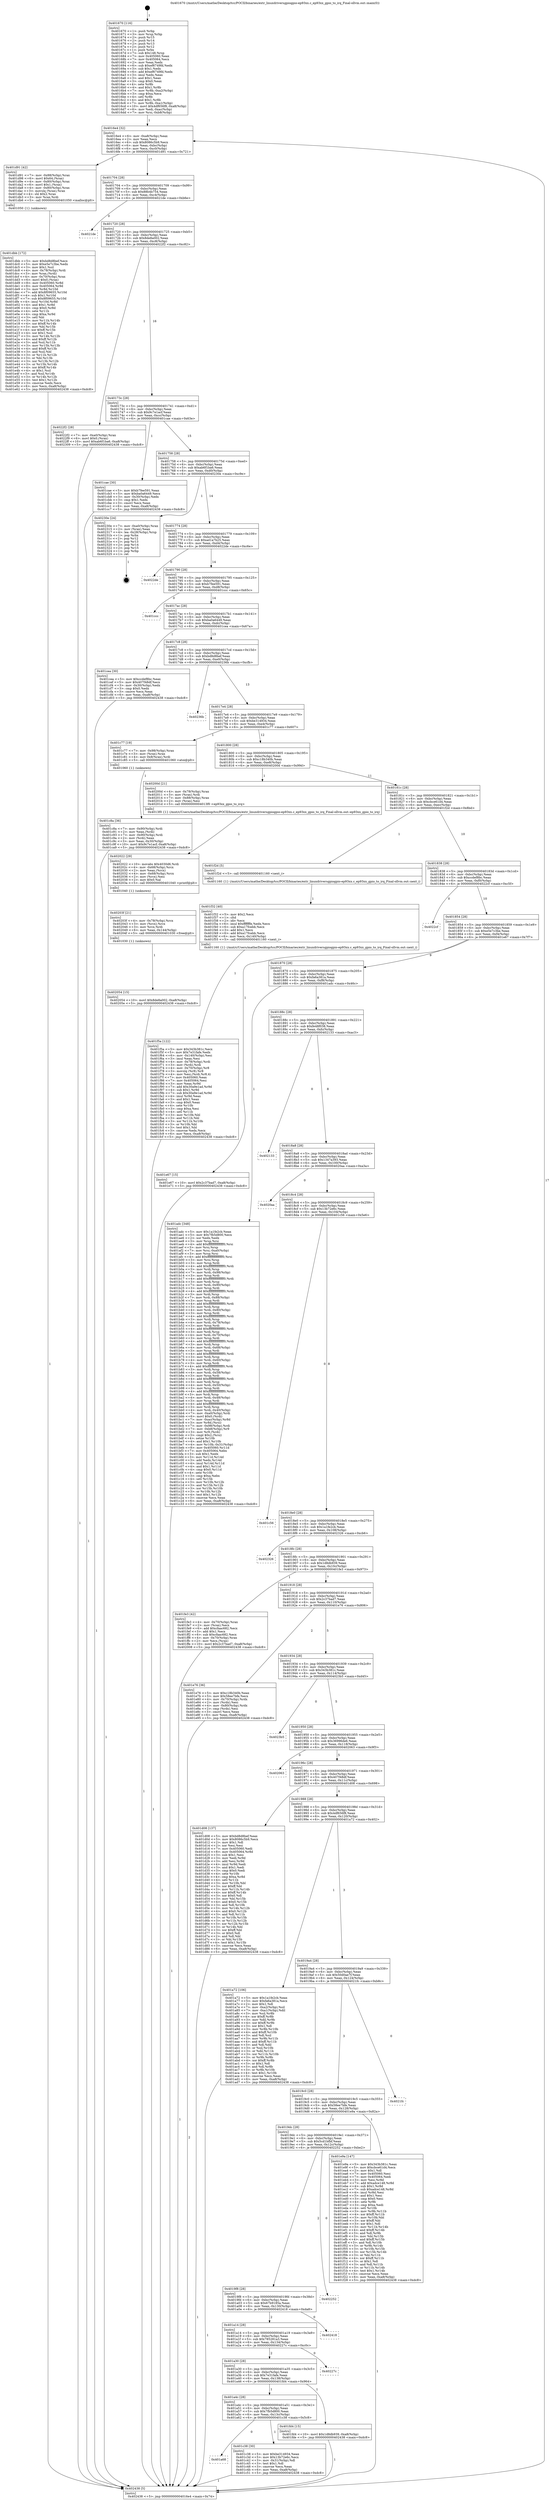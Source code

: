 digraph "0x401670" {
  label = "0x401670 (/mnt/c/Users/mathe/Desktop/tcc/POCII/binaries/extr_linuxdriversgpiogpio-ep93xx.c_ep93xx_gpio_to_irq_Final-ollvm.out::main(0))"
  labelloc = "t"
  node[shape=record]

  Entry [label="",width=0.3,height=0.3,shape=circle,fillcolor=black,style=filled]
  "0x4016e4" [label="{
     0x4016e4 [32]\l
     | [instrs]\l
     &nbsp;&nbsp;0x4016e4 \<+6\>: mov -0xa8(%rbp),%eax\l
     &nbsp;&nbsp;0x4016ea \<+2\>: mov %eax,%ecx\l
     &nbsp;&nbsp;0x4016ec \<+6\>: sub $0x8086c5b9,%ecx\l
     &nbsp;&nbsp;0x4016f2 \<+6\>: mov %eax,-0xbc(%rbp)\l
     &nbsp;&nbsp;0x4016f8 \<+6\>: mov %ecx,-0xc0(%rbp)\l
     &nbsp;&nbsp;0x4016fe \<+6\>: je 0000000000401d91 \<main+0x721\>\l
  }"]
  "0x401d91" [label="{
     0x401d91 [42]\l
     | [instrs]\l
     &nbsp;&nbsp;0x401d91 \<+7\>: mov -0x88(%rbp),%rax\l
     &nbsp;&nbsp;0x401d98 \<+6\>: movl $0x64,(%rax)\l
     &nbsp;&nbsp;0x401d9e \<+4\>: mov -0x80(%rbp),%rax\l
     &nbsp;&nbsp;0x401da2 \<+6\>: movl $0x1,(%rax)\l
     &nbsp;&nbsp;0x401da8 \<+4\>: mov -0x80(%rbp),%rax\l
     &nbsp;&nbsp;0x401dac \<+3\>: movslq (%rax),%rax\l
     &nbsp;&nbsp;0x401daf \<+4\>: shl $0x2,%rax\l
     &nbsp;&nbsp;0x401db3 \<+3\>: mov %rax,%rdi\l
     &nbsp;&nbsp;0x401db6 \<+5\>: call 0000000000401050 \<malloc@plt\>\l
     | [calls]\l
     &nbsp;&nbsp;0x401050 \{1\} (unknown)\l
  }"]
  "0x401704" [label="{
     0x401704 [28]\l
     | [instrs]\l
     &nbsp;&nbsp;0x401704 \<+5\>: jmp 0000000000401709 \<main+0x99\>\l
     &nbsp;&nbsp;0x401709 \<+6\>: mov -0xbc(%rbp),%eax\l
     &nbsp;&nbsp;0x40170f \<+5\>: sub $0x88b4b754,%eax\l
     &nbsp;&nbsp;0x401714 \<+6\>: mov %eax,-0xc4(%rbp)\l
     &nbsp;&nbsp;0x40171a \<+6\>: je 00000000004021de \<main+0xb6e\>\l
  }"]
  Exit [label="",width=0.3,height=0.3,shape=circle,fillcolor=black,style=filled,peripheries=2]
  "0x4021de" [label="{
     0x4021de\l
  }", style=dashed]
  "0x401720" [label="{
     0x401720 [28]\l
     | [instrs]\l
     &nbsp;&nbsp;0x401720 \<+5\>: jmp 0000000000401725 \<main+0xb5\>\l
     &nbsp;&nbsp;0x401725 \<+6\>: mov -0xbc(%rbp),%eax\l
     &nbsp;&nbsp;0x40172b \<+5\>: sub $0x8de8a002,%eax\l
     &nbsp;&nbsp;0x401730 \<+6\>: mov %eax,-0xc8(%rbp)\l
     &nbsp;&nbsp;0x401736 \<+6\>: je 00000000004022f2 \<main+0xc82\>\l
  }"]
  "0x402054" [label="{
     0x402054 [15]\l
     | [instrs]\l
     &nbsp;&nbsp;0x402054 \<+10\>: movl $0x8de8a002,-0xa8(%rbp)\l
     &nbsp;&nbsp;0x40205e \<+5\>: jmp 0000000000402438 \<main+0xdc8\>\l
  }"]
  "0x4022f2" [label="{
     0x4022f2 [28]\l
     | [instrs]\l
     &nbsp;&nbsp;0x4022f2 \<+7\>: mov -0xa0(%rbp),%rax\l
     &nbsp;&nbsp;0x4022f9 \<+6\>: movl $0x0,(%rax)\l
     &nbsp;&nbsp;0x4022ff \<+10\>: movl $0xab6f1ba6,-0xa8(%rbp)\l
     &nbsp;&nbsp;0x402309 \<+5\>: jmp 0000000000402438 \<main+0xdc8\>\l
  }"]
  "0x40173c" [label="{
     0x40173c [28]\l
     | [instrs]\l
     &nbsp;&nbsp;0x40173c \<+5\>: jmp 0000000000401741 \<main+0xd1\>\l
     &nbsp;&nbsp;0x401741 \<+6\>: mov -0xbc(%rbp),%eax\l
     &nbsp;&nbsp;0x401747 \<+5\>: sub $0x9c7e1acf,%eax\l
     &nbsp;&nbsp;0x40174c \<+6\>: mov %eax,-0xcc(%rbp)\l
     &nbsp;&nbsp;0x401752 \<+6\>: je 0000000000401cae \<main+0x63e\>\l
  }"]
  "0x40203f" [label="{
     0x40203f [21]\l
     | [instrs]\l
     &nbsp;&nbsp;0x40203f \<+4\>: mov -0x78(%rbp),%rcx\l
     &nbsp;&nbsp;0x402043 \<+3\>: mov (%rcx),%rcx\l
     &nbsp;&nbsp;0x402046 \<+3\>: mov %rcx,%rdi\l
     &nbsp;&nbsp;0x402049 \<+6\>: mov %eax,-0x144(%rbp)\l
     &nbsp;&nbsp;0x40204f \<+5\>: call 0000000000401030 \<free@plt\>\l
     | [calls]\l
     &nbsp;&nbsp;0x401030 \{1\} (unknown)\l
  }"]
  "0x401cae" [label="{
     0x401cae [30]\l
     | [instrs]\l
     &nbsp;&nbsp;0x401cae \<+5\>: mov $0xb7fee591,%eax\l
     &nbsp;&nbsp;0x401cb3 \<+5\>: mov $0xba0a6449,%ecx\l
     &nbsp;&nbsp;0x401cb8 \<+3\>: mov -0x30(%rbp),%edx\l
     &nbsp;&nbsp;0x401cbb \<+3\>: cmp $0x1,%edx\l
     &nbsp;&nbsp;0x401cbe \<+3\>: cmovl %ecx,%eax\l
     &nbsp;&nbsp;0x401cc1 \<+6\>: mov %eax,-0xa8(%rbp)\l
     &nbsp;&nbsp;0x401cc7 \<+5\>: jmp 0000000000402438 \<main+0xdc8\>\l
  }"]
  "0x401758" [label="{
     0x401758 [28]\l
     | [instrs]\l
     &nbsp;&nbsp;0x401758 \<+5\>: jmp 000000000040175d \<main+0xed\>\l
     &nbsp;&nbsp;0x40175d \<+6\>: mov -0xbc(%rbp),%eax\l
     &nbsp;&nbsp;0x401763 \<+5\>: sub $0xab6f1ba6,%eax\l
     &nbsp;&nbsp;0x401768 \<+6\>: mov %eax,-0xd0(%rbp)\l
     &nbsp;&nbsp;0x40176e \<+6\>: je 000000000040230e \<main+0xc9e\>\l
  }"]
  "0x402022" [label="{
     0x402022 [29]\l
     | [instrs]\l
     &nbsp;&nbsp;0x402022 \<+10\>: movabs $0x4030d6,%rdi\l
     &nbsp;&nbsp;0x40202c \<+4\>: mov -0x68(%rbp),%rcx\l
     &nbsp;&nbsp;0x402030 \<+2\>: mov %eax,(%rcx)\l
     &nbsp;&nbsp;0x402032 \<+4\>: mov -0x68(%rbp),%rcx\l
     &nbsp;&nbsp;0x402036 \<+2\>: mov (%rcx),%esi\l
     &nbsp;&nbsp;0x402038 \<+2\>: mov $0x0,%al\l
     &nbsp;&nbsp;0x40203a \<+5\>: call 0000000000401040 \<printf@plt\>\l
     | [calls]\l
     &nbsp;&nbsp;0x401040 \{1\} (unknown)\l
  }"]
  "0x40230e" [label="{
     0x40230e [24]\l
     | [instrs]\l
     &nbsp;&nbsp;0x40230e \<+7\>: mov -0xa0(%rbp),%rax\l
     &nbsp;&nbsp;0x402315 \<+2\>: mov (%rax),%eax\l
     &nbsp;&nbsp;0x402317 \<+4\>: lea -0x28(%rbp),%rsp\l
     &nbsp;&nbsp;0x40231b \<+1\>: pop %rbx\l
     &nbsp;&nbsp;0x40231c \<+2\>: pop %r12\l
     &nbsp;&nbsp;0x40231e \<+2\>: pop %r13\l
     &nbsp;&nbsp;0x402320 \<+2\>: pop %r14\l
     &nbsp;&nbsp;0x402322 \<+2\>: pop %r15\l
     &nbsp;&nbsp;0x402324 \<+1\>: pop %rbp\l
     &nbsp;&nbsp;0x402325 \<+1\>: ret\l
  }"]
  "0x401774" [label="{
     0x401774 [28]\l
     | [instrs]\l
     &nbsp;&nbsp;0x401774 \<+5\>: jmp 0000000000401779 \<main+0x109\>\l
     &nbsp;&nbsp;0x401779 \<+6\>: mov -0xbc(%rbp),%eax\l
     &nbsp;&nbsp;0x40177f \<+5\>: sub $0xad1a7b25,%eax\l
     &nbsp;&nbsp;0x401784 \<+6\>: mov %eax,-0xd4(%rbp)\l
     &nbsp;&nbsp;0x40178a \<+6\>: je 00000000004022de \<main+0xc6e\>\l
  }"]
  "0x401f5a" [label="{
     0x401f5a [122]\l
     | [instrs]\l
     &nbsp;&nbsp;0x401f5a \<+5\>: mov $0x343b381c,%ecx\l
     &nbsp;&nbsp;0x401f5f \<+5\>: mov $0x7e31fafe,%edx\l
     &nbsp;&nbsp;0x401f64 \<+6\>: mov -0x140(%rbp),%esi\l
     &nbsp;&nbsp;0x401f6a \<+3\>: imul %eax,%esi\l
     &nbsp;&nbsp;0x401f6d \<+4\>: mov -0x78(%rbp),%rdi\l
     &nbsp;&nbsp;0x401f71 \<+3\>: mov (%rdi),%rdi\l
     &nbsp;&nbsp;0x401f74 \<+4\>: mov -0x70(%rbp),%r8\l
     &nbsp;&nbsp;0x401f78 \<+3\>: movslq (%r8),%r8\l
     &nbsp;&nbsp;0x401f7b \<+4\>: mov %esi,(%rdi,%r8,4)\l
     &nbsp;&nbsp;0x401f7f \<+7\>: mov 0x405060,%eax\l
     &nbsp;&nbsp;0x401f86 \<+7\>: mov 0x405064,%esi\l
     &nbsp;&nbsp;0x401f8d \<+3\>: mov %eax,%r9d\l
     &nbsp;&nbsp;0x401f90 \<+7\>: add $0x30a9e1ad,%r9d\l
     &nbsp;&nbsp;0x401f97 \<+4\>: sub $0x1,%r9d\l
     &nbsp;&nbsp;0x401f9b \<+7\>: sub $0x30a9e1ad,%r9d\l
     &nbsp;&nbsp;0x401fa2 \<+4\>: imul %r9d,%eax\l
     &nbsp;&nbsp;0x401fa6 \<+3\>: and $0x1,%eax\l
     &nbsp;&nbsp;0x401fa9 \<+3\>: cmp $0x0,%eax\l
     &nbsp;&nbsp;0x401fac \<+4\>: sete %r10b\l
     &nbsp;&nbsp;0x401fb0 \<+3\>: cmp $0xa,%esi\l
     &nbsp;&nbsp;0x401fb3 \<+4\>: setl %r11b\l
     &nbsp;&nbsp;0x401fb7 \<+3\>: mov %r10b,%bl\l
     &nbsp;&nbsp;0x401fba \<+3\>: and %r11b,%bl\l
     &nbsp;&nbsp;0x401fbd \<+3\>: xor %r11b,%r10b\l
     &nbsp;&nbsp;0x401fc0 \<+3\>: or %r10b,%bl\l
     &nbsp;&nbsp;0x401fc3 \<+3\>: test $0x1,%bl\l
     &nbsp;&nbsp;0x401fc6 \<+3\>: cmovne %edx,%ecx\l
     &nbsp;&nbsp;0x401fc9 \<+6\>: mov %ecx,-0xa8(%rbp)\l
     &nbsp;&nbsp;0x401fcf \<+5\>: jmp 0000000000402438 \<main+0xdc8\>\l
  }"]
  "0x4022de" [label="{
     0x4022de\l
  }", style=dashed]
  "0x401790" [label="{
     0x401790 [28]\l
     | [instrs]\l
     &nbsp;&nbsp;0x401790 \<+5\>: jmp 0000000000401795 \<main+0x125\>\l
     &nbsp;&nbsp;0x401795 \<+6\>: mov -0xbc(%rbp),%eax\l
     &nbsp;&nbsp;0x40179b \<+5\>: sub $0xb7fee591,%eax\l
     &nbsp;&nbsp;0x4017a0 \<+6\>: mov %eax,-0xd8(%rbp)\l
     &nbsp;&nbsp;0x4017a6 \<+6\>: je 0000000000401ccc \<main+0x65c\>\l
  }"]
  "0x401f32" [label="{
     0x401f32 [40]\l
     | [instrs]\l
     &nbsp;&nbsp;0x401f32 \<+5\>: mov $0x2,%ecx\l
     &nbsp;&nbsp;0x401f37 \<+1\>: cltd\l
     &nbsp;&nbsp;0x401f38 \<+2\>: idiv %ecx\l
     &nbsp;&nbsp;0x401f3a \<+6\>: imul $0xfffffffe,%edx,%ecx\l
     &nbsp;&nbsp;0x401f40 \<+6\>: sub $0xa17fcebb,%ecx\l
     &nbsp;&nbsp;0x401f46 \<+3\>: add $0x1,%ecx\l
     &nbsp;&nbsp;0x401f49 \<+6\>: add $0xa17fcebb,%ecx\l
     &nbsp;&nbsp;0x401f4f \<+6\>: mov %ecx,-0x140(%rbp)\l
     &nbsp;&nbsp;0x401f55 \<+5\>: call 0000000000401160 \<next_i\>\l
     | [calls]\l
     &nbsp;&nbsp;0x401160 \{1\} (/mnt/c/Users/mathe/Desktop/tcc/POCII/binaries/extr_linuxdriversgpiogpio-ep93xx.c_ep93xx_gpio_to_irq_Final-ollvm.out::next_i)\l
  }"]
  "0x401ccc" [label="{
     0x401ccc\l
  }", style=dashed]
  "0x4017ac" [label="{
     0x4017ac [28]\l
     | [instrs]\l
     &nbsp;&nbsp;0x4017ac \<+5\>: jmp 00000000004017b1 \<main+0x141\>\l
     &nbsp;&nbsp;0x4017b1 \<+6\>: mov -0xbc(%rbp),%eax\l
     &nbsp;&nbsp;0x4017b7 \<+5\>: sub $0xba0a6449,%eax\l
     &nbsp;&nbsp;0x4017bc \<+6\>: mov %eax,-0xdc(%rbp)\l
     &nbsp;&nbsp;0x4017c2 \<+6\>: je 0000000000401cea \<main+0x67a\>\l
  }"]
  "0x401dbb" [label="{
     0x401dbb [172]\l
     | [instrs]\l
     &nbsp;&nbsp;0x401dbb \<+5\>: mov $0xbd8d8bef,%ecx\l
     &nbsp;&nbsp;0x401dc0 \<+5\>: mov $0xe5e7c3be,%edx\l
     &nbsp;&nbsp;0x401dc5 \<+3\>: mov $0x1,%sil\l
     &nbsp;&nbsp;0x401dc8 \<+4\>: mov -0x78(%rbp),%rdi\l
     &nbsp;&nbsp;0x401dcc \<+3\>: mov %rax,(%rdi)\l
     &nbsp;&nbsp;0x401dcf \<+4\>: mov -0x70(%rbp),%rax\l
     &nbsp;&nbsp;0x401dd3 \<+6\>: movl $0x0,(%rax)\l
     &nbsp;&nbsp;0x401dd9 \<+8\>: mov 0x405060,%r8d\l
     &nbsp;&nbsp;0x401de1 \<+8\>: mov 0x405064,%r9d\l
     &nbsp;&nbsp;0x401de9 \<+3\>: mov %r8d,%r10d\l
     &nbsp;&nbsp;0x401dec \<+7\>: add $0x8f09655,%r10d\l
     &nbsp;&nbsp;0x401df3 \<+4\>: sub $0x1,%r10d\l
     &nbsp;&nbsp;0x401df7 \<+7\>: sub $0x8f09655,%r10d\l
     &nbsp;&nbsp;0x401dfe \<+4\>: imul %r10d,%r8d\l
     &nbsp;&nbsp;0x401e02 \<+4\>: and $0x1,%r8d\l
     &nbsp;&nbsp;0x401e06 \<+4\>: cmp $0x0,%r8d\l
     &nbsp;&nbsp;0x401e0a \<+4\>: sete %r11b\l
     &nbsp;&nbsp;0x401e0e \<+4\>: cmp $0xa,%r9d\l
     &nbsp;&nbsp;0x401e12 \<+3\>: setl %bl\l
     &nbsp;&nbsp;0x401e15 \<+3\>: mov %r11b,%r14b\l
     &nbsp;&nbsp;0x401e18 \<+4\>: xor $0xff,%r14b\l
     &nbsp;&nbsp;0x401e1c \<+3\>: mov %bl,%r15b\l
     &nbsp;&nbsp;0x401e1f \<+4\>: xor $0xff,%r15b\l
     &nbsp;&nbsp;0x401e23 \<+4\>: xor $0x1,%sil\l
     &nbsp;&nbsp;0x401e27 \<+3\>: mov %r14b,%r12b\l
     &nbsp;&nbsp;0x401e2a \<+4\>: and $0xff,%r12b\l
     &nbsp;&nbsp;0x401e2e \<+3\>: and %sil,%r11b\l
     &nbsp;&nbsp;0x401e31 \<+3\>: mov %r15b,%r13b\l
     &nbsp;&nbsp;0x401e34 \<+4\>: and $0xff,%r13b\l
     &nbsp;&nbsp;0x401e38 \<+3\>: and %sil,%bl\l
     &nbsp;&nbsp;0x401e3b \<+3\>: or %r11b,%r12b\l
     &nbsp;&nbsp;0x401e3e \<+3\>: or %bl,%r13b\l
     &nbsp;&nbsp;0x401e41 \<+3\>: xor %r13b,%r12b\l
     &nbsp;&nbsp;0x401e44 \<+3\>: or %r15b,%r14b\l
     &nbsp;&nbsp;0x401e47 \<+4\>: xor $0xff,%r14b\l
     &nbsp;&nbsp;0x401e4b \<+4\>: or $0x1,%sil\l
     &nbsp;&nbsp;0x401e4f \<+3\>: and %sil,%r14b\l
     &nbsp;&nbsp;0x401e52 \<+3\>: or %r14b,%r12b\l
     &nbsp;&nbsp;0x401e55 \<+4\>: test $0x1,%r12b\l
     &nbsp;&nbsp;0x401e59 \<+3\>: cmovne %edx,%ecx\l
     &nbsp;&nbsp;0x401e5c \<+6\>: mov %ecx,-0xa8(%rbp)\l
     &nbsp;&nbsp;0x401e62 \<+5\>: jmp 0000000000402438 \<main+0xdc8\>\l
  }"]
  "0x401cea" [label="{
     0x401cea [30]\l
     | [instrs]\l
     &nbsp;&nbsp;0x401cea \<+5\>: mov $0xccdef8bc,%eax\l
     &nbsp;&nbsp;0x401cef \<+5\>: mov $0x407f48df,%ecx\l
     &nbsp;&nbsp;0x401cf4 \<+3\>: mov -0x30(%rbp),%edx\l
     &nbsp;&nbsp;0x401cf7 \<+3\>: cmp $0x0,%edx\l
     &nbsp;&nbsp;0x401cfa \<+3\>: cmove %ecx,%eax\l
     &nbsp;&nbsp;0x401cfd \<+6\>: mov %eax,-0xa8(%rbp)\l
     &nbsp;&nbsp;0x401d03 \<+5\>: jmp 0000000000402438 \<main+0xdc8\>\l
  }"]
  "0x4017c8" [label="{
     0x4017c8 [28]\l
     | [instrs]\l
     &nbsp;&nbsp;0x4017c8 \<+5\>: jmp 00000000004017cd \<main+0x15d\>\l
     &nbsp;&nbsp;0x4017cd \<+6\>: mov -0xbc(%rbp),%eax\l
     &nbsp;&nbsp;0x4017d3 \<+5\>: sub $0xbd8d8bef,%eax\l
     &nbsp;&nbsp;0x4017d8 \<+6\>: mov %eax,-0xe0(%rbp)\l
     &nbsp;&nbsp;0x4017de \<+6\>: je 000000000040236b \<main+0xcfb\>\l
  }"]
  "0x401c8a" [label="{
     0x401c8a [36]\l
     | [instrs]\l
     &nbsp;&nbsp;0x401c8a \<+7\>: mov -0x90(%rbp),%rdi\l
     &nbsp;&nbsp;0x401c91 \<+2\>: mov %eax,(%rdi)\l
     &nbsp;&nbsp;0x401c93 \<+7\>: mov -0x90(%rbp),%rdi\l
     &nbsp;&nbsp;0x401c9a \<+2\>: mov (%rdi),%eax\l
     &nbsp;&nbsp;0x401c9c \<+3\>: mov %eax,-0x30(%rbp)\l
     &nbsp;&nbsp;0x401c9f \<+10\>: movl $0x9c7e1acf,-0xa8(%rbp)\l
     &nbsp;&nbsp;0x401ca9 \<+5\>: jmp 0000000000402438 \<main+0xdc8\>\l
  }"]
  "0x40236b" [label="{
     0x40236b\l
  }", style=dashed]
  "0x4017e4" [label="{
     0x4017e4 [28]\l
     | [instrs]\l
     &nbsp;&nbsp;0x4017e4 \<+5\>: jmp 00000000004017e9 \<main+0x179\>\l
     &nbsp;&nbsp;0x4017e9 \<+6\>: mov -0xbc(%rbp),%eax\l
     &nbsp;&nbsp;0x4017ef \<+5\>: sub $0xbe314934,%eax\l
     &nbsp;&nbsp;0x4017f4 \<+6\>: mov %eax,-0xe4(%rbp)\l
     &nbsp;&nbsp;0x4017fa \<+6\>: je 0000000000401c77 \<main+0x607\>\l
  }"]
  "0x401a68" [label="{
     0x401a68\l
  }", style=dashed]
  "0x401c77" [label="{
     0x401c77 [19]\l
     | [instrs]\l
     &nbsp;&nbsp;0x401c77 \<+7\>: mov -0x98(%rbp),%rax\l
     &nbsp;&nbsp;0x401c7e \<+3\>: mov (%rax),%rax\l
     &nbsp;&nbsp;0x401c81 \<+4\>: mov 0x8(%rax),%rdi\l
     &nbsp;&nbsp;0x401c85 \<+5\>: call 0000000000401060 \<atoi@plt\>\l
     | [calls]\l
     &nbsp;&nbsp;0x401060 \{1\} (unknown)\l
  }"]
  "0x401800" [label="{
     0x401800 [28]\l
     | [instrs]\l
     &nbsp;&nbsp;0x401800 \<+5\>: jmp 0000000000401805 \<main+0x195\>\l
     &nbsp;&nbsp;0x401805 \<+6\>: mov -0xbc(%rbp),%eax\l
     &nbsp;&nbsp;0x40180b \<+5\>: sub $0xc18b340b,%eax\l
     &nbsp;&nbsp;0x401810 \<+6\>: mov %eax,-0xe8(%rbp)\l
     &nbsp;&nbsp;0x401816 \<+6\>: je 000000000040200d \<main+0x99d\>\l
  }"]
  "0x401c38" [label="{
     0x401c38 [30]\l
     | [instrs]\l
     &nbsp;&nbsp;0x401c38 \<+5\>: mov $0xbe314934,%eax\l
     &nbsp;&nbsp;0x401c3d \<+5\>: mov $0x13b72e6c,%ecx\l
     &nbsp;&nbsp;0x401c42 \<+3\>: mov -0x31(%rbp),%dl\l
     &nbsp;&nbsp;0x401c45 \<+3\>: test $0x1,%dl\l
     &nbsp;&nbsp;0x401c48 \<+3\>: cmovne %ecx,%eax\l
     &nbsp;&nbsp;0x401c4b \<+6\>: mov %eax,-0xa8(%rbp)\l
     &nbsp;&nbsp;0x401c51 \<+5\>: jmp 0000000000402438 \<main+0xdc8\>\l
  }"]
  "0x40200d" [label="{
     0x40200d [21]\l
     | [instrs]\l
     &nbsp;&nbsp;0x40200d \<+4\>: mov -0x78(%rbp),%rax\l
     &nbsp;&nbsp;0x402011 \<+3\>: mov (%rax),%rdi\l
     &nbsp;&nbsp;0x402014 \<+7\>: mov -0x88(%rbp),%rax\l
     &nbsp;&nbsp;0x40201b \<+2\>: mov (%rax),%esi\l
     &nbsp;&nbsp;0x40201d \<+5\>: call 00000000004013f0 \<ep93xx_gpio_to_irq\>\l
     | [calls]\l
     &nbsp;&nbsp;0x4013f0 \{1\} (/mnt/c/Users/mathe/Desktop/tcc/POCII/binaries/extr_linuxdriversgpiogpio-ep93xx.c_ep93xx_gpio_to_irq_Final-ollvm.out::ep93xx_gpio_to_irq)\l
  }"]
  "0x40181c" [label="{
     0x40181c [28]\l
     | [instrs]\l
     &nbsp;&nbsp;0x40181c \<+5\>: jmp 0000000000401821 \<main+0x1b1\>\l
     &nbsp;&nbsp;0x401821 \<+6\>: mov -0xbc(%rbp),%eax\l
     &nbsp;&nbsp;0x401827 \<+5\>: sub $0xcbce61d4,%eax\l
     &nbsp;&nbsp;0x40182c \<+6\>: mov %eax,-0xec(%rbp)\l
     &nbsp;&nbsp;0x401832 \<+6\>: je 0000000000401f2d \<main+0x8bd\>\l
  }"]
  "0x401a4c" [label="{
     0x401a4c [28]\l
     | [instrs]\l
     &nbsp;&nbsp;0x401a4c \<+5\>: jmp 0000000000401a51 \<main+0x3e1\>\l
     &nbsp;&nbsp;0x401a51 \<+6\>: mov -0xbc(%rbp),%eax\l
     &nbsp;&nbsp;0x401a57 \<+5\>: sub $0x7fb5d800,%eax\l
     &nbsp;&nbsp;0x401a5c \<+6\>: mov %eax,-0x13c(%rbp)\l
     &nbsp;&nbsp;0x401a62 \<+6\>: je 0000000000401c38 \<main+0x5c8\>\l
  }"]
  "0x401f2d" [label="{
     0x401f2d [5]\l
     | [instrs]\l
     &nbsp;&nbsp;0x401f2d \<+5\>: call 0000000000401160 \<next_i\>\l
     | [calls]\l
     &nbsp;&nbsp;0x401160 \{1\} (/mnt/c/Users/mathe/Desktop/tcc/POCII/binaries/extr_linuxdriversgpiogpio-ep93xx.c_ep93xx_gpio_to_irq_Final-ollvm.out::next_i)\l
  }"]
  "0x401838" [label="{
     0x401838 [28]\l
     | [instrs]\l
     &nbsp;&nbsp;0x401838 \<+5\>: jmp 000000000040183d \<main+0x1cd\>\l
     &nbsp;&nbsp;0x40183d \<+6\>: mov -0xbc(%rbp),%eax\l
     &nbsp;&nbsp;0x401843 \<+5\>: sub $0xccdef8bc,%eax\l
     &nbsp;&nbsp;0x401848 \<+6\>: mov %eax,-0xf0(%rbp)\l
     &nbsp;&nbsp;0x40184e \<+6\>: je 00000000004022cf \<main+0xc5f\>\l
  }"]
  "0x401fd4" [label="{
     0x401fd4 [15]\l
     | [instrs]\l
     &nbsp;&nbsp;0x401fd4 \<+10\>: movl $0x1d8db939,-0xa8(%rbp)\l
     &nbsp;&nbsp;0x401fde \<+5\>: jmp 0000000000402438 \<main+0xdc8\>\l
  }"]
  "0x4022cf" [label="{
     0x4022cf\l
  }", style=dashed]
  "0x401854" [label="{
     0x401854 [28]\l
     | [instrs]\l
     &nbsp;&nbsp;0x401854 \<+5\>: jmp 0000000000401859 \<main+0x1e9\>\l
     &nbsp;&nbsp;0x401859 \<+6\>: mov -0xbc(%rbp),%eax\l
     &nbsp;&nbsp;0x40185f \<+5\>: sub $0xe5e7c3be,%eax\l
     &nbsp;&nbsp;0x401864 \<+6\>: mov %eax,-0xf4(%rbp)\l
     &nbsp;&nbsp;0x40186a \<+6\>: je 0000000000401e67 \<main+0x7f7\>\l
  }"]
  "0x401a30" [label="{
     0x401a30 [28]\l
     | [instrs]\l
     &nbsp;&nbsp;0x401a30 \<+5\>: jmp 0000000000401a35 \<main+0x3c5\>\l
     &nbsp;&nbsp;0x401a35 \<+6\>: mov -0xbc(%rbp),%eax\l
     &nbsp;&nbsp;0x401a3b \<+5\>: sub $0x7e31fafe,%eax\l
     &nbsp;&nbsp;0x401a40 \<+6\>: mov %eax,-0x138(%rbp)\l
     &nbsp;&nbsp;0x401a46 \<+6\>: je 0000000000401fd4 \<main+0x964\>\l
  }"]
  "0x401e67" [label="{
     0x401e67 [15]\l
     | [instrs]\l
     &nbsp;&nbsp;0x401e67 \<+10\>: movl $0x2c37bad7,-0xa8(%rbp)\l
     &nbsp;&nbsp;0x401e71 \<+5\>: jmp 0000000000402438 \<main+0xdc8\>\l
  }"]
  "0x401870" [label="{
     0x401870 [28]\l
     | [instrs]\l
     &nbsp;&nbsp;0x401870 \<+5\>: jmp 0000000000401875 \<main+0x205\>\l
     &nbsp;&nbsp;0x401875 \<+6\>: mov -0xbc(%rbp),%eax\l
     &nbsp;&nbsp;0x40187b \<+5\>: sub $0xfa6a381a,%eax\l
     &nbsp;&nbsp;0x401880 \<+6\>: mov %eax,-0xf8(%rbp)\l
     &nbsp;&nbsp;0x401886 \<+6\>: je 0000000000401adc \<main+0x46c\>\l
  }"]
  "0x40227c" [label="{
     0x40227c\l
  }", style=dashed]
  "0x401adc" [label="{
     0x401adc [348]\l
     | [instrs]\l
     &nbsp;&nbsp;0x401adc \<+5\>: mov $0x1a1fe2cb,%eax\l
     &nbsp;&nbsp;0x401ae1 \<+5\>: mov $0x7fb5d800,%ecx\l
     &nbsp;&nbsp;0x401ae6 \<+2\>: xor %edx,%edx\l
     &nbsp;&nbsp;0x401ae8 \<+3\>: mov %rsp,%rsi\l
     &nbsp;&nbsp;0x401aeb \<+4\>: add $0xfffffffffffffff0,%rsi\l
     &nbsp;&nbsp;0x401aef \<+3\>: mov %rsi,%rsp\l
     &nbsp;&nbsp;0x401af2 \<+7\>: mov %rsi,-0xa0(%rbp)\l
     &nbsp;&nbsp;0x401af9 \<+3\>: mov %rsp,%rsi\l
     &nbsp;&nbsp;0x401afc \<+4\>: add $0xfffffffffffffff0,%rsi\l
     &nbsp;&nbsp;0x401b00 \<+3\>: mov %rsi,%rsp\l
     &nbsp;&nbsp;0x401b03 \<+3\>: mov %rsp,%rdi\l
     &nbsp;&nbsp;0x401b06 \<+4\>: add $0xfffffffffffffff0,%rdi\l
     &nbsp;&nbsp;0x401b0a \<+3\>: mov %rdi,%rsp\l
     &nbsp;&nbsp;0x401b0d \<+7\>: mov %rdi,-0x98(%rbp)\l
     &nbsp;&nbsp;0x401b14 \<+3\>: mov %rsp,%rdi\l
     &nbsp;&nbsp;0x401b17 \<+4\>: add $0xfffffffffffffff0,%rdi\l
     &nbsp;&nbsp;0x401b1b \<+3\>: mov %rdi,%rsp\l
     &nbsp;&nbsp;0x401b1e \<+7\>: mov %rdi,-0x90(%rbp)\l
     &nbsp;&nbsp;0x401b25 \<+3\>: mov %rsp,%rdi\l
     &nbsp;&nbsp;0x401b28 \<+4\>: add $0xfffffffffffffff0,%rdi\l
     &nbsp;&nbsp;0x401b2c \<+3\>: mov %rdi,%rsp\l
     &nbsp;&nbsp;0x401b2f \<+7\>: mov %rdi,-0x88(%rbp)\l
     &nbsp;&nbsp;0x401b36 \<+3\>: mov %rsp,%rdi\l
     &nbsp;&nbsp;0x401b39 \<+4\>: add $0xfffffffffffffff0,%rdi\l
     &nbsp;&nbsp;0x401b3d \<+3\>: mov %rdi,%rsp\l
     &nbsp;&nbsp;0x401b40 \<+4\>: mov %rdi,-0x80(%rbp)\l
     &nbsp;&nbsp;0x401b44 \<+3\>: mov %rsp,%rdi\l
     &nbsp;&nbsp;0x401b47 \<+4\>: add $0xfffffffffffffff0,%rdi\l
     &nbsp;&nbsp;0x401b4b \<+3\>: mov %rdi,%rsp\l
     &nbsp;&nbsp;0x401b4e \<+4\>: mov %rdi,-0x78(%rbp)\l
     &nbsp;&nbsp;0x401b52 \<+3\>: mov %rsp,%rdi\l
     &nbsp;&nbsp;0x401b55 \<+4\>: add $0xfffffffffffffff0,%rdi\l
     &nbsp;&nbsp;0x401b59 \<+3\>: mov %rdi,%rsp\l
     &nbsp;&nbsp;0x401b5c \<+4\>: mov %rdi,-0x70(%rbp)\l
     &nbsp;&nbsp;0x401b60 \<+3\>: mov %rsp,%rdi\l
     &nbsp;&nbsp;0x401b63 \<+4\>: add $0xfffffffffffffff0,%rdi\l
     &nbsp;&nbsp;0x401b67 \<+3\>: mov %rdi,%rsp\l
     &nbsp;&nbsp;0x401b6a \<+4\>: mov %rdi,-0x68(%rbp)\l
     &nbsp;&nbsp;0x401b6e \<+3\>: mov %rsp,%rdi\l
     &nbsp;&nbsp;0x401b71 \<+4\>: add $0xfffffffffffffff0,%rdi\l
     &nbsp;&nbsp;0x401b75 \<+3\>: mov %rdi,%rsp\l
     &nbsp;&nbsp;0x401b78 \<+4\>: mov %rdi,-0x60(%rbp)\l
     &nbsp;&nbsp;0x401b7c \<+3\>: mov %rsp,%rdi\l
     &nbsp;&nbsp;0x401b7f \<+4\>: add $0xfffffffffffffff0,%rdi\l
     &nbsp;&nbsp;0x401b83 \<+3\>: mov %rdi,%rsp\l
     &nbsp;&nbsp;0x401b86 \<+4\>: mov %rdi,-0x58(%rbp)\l
     &nbsp;&nbsp;0x401b8a \<+3\>: mov %rsp,%rdi\l
     &nbsp;&nbsp;0x401b8d \<+4\>: add $0xfffffffffffffff0,%rdi\l
     &nbsp;&nbsp;0x401b91 \<+3\>: mov %rdi,%rsp\l
     &nbsp;&nbsp;0x401b94 \<+4\>: mov %rdi,-0x50(%rbp)\l
     &nbsp;&nbsp;0x401b98 \<+3\>: mov %rsp,%rdi\l
     &nbsp;&nbsp;0x401b9b \<+4\>: add $0xfffffffffffffff0,%rdi\l
     &nbsp;&nbsp;0x401b9f \<+3\>: mov %rdi,%rsp\l
     &nbsp;&nbsp;0x401ba2 \<+4\>: mov %rdi,-0x48(%rbp)\l
     &nbsp;&nbsp;0x401ba6 \<+3\>: mov %rsp,%rdi\l
     &nbsp;&nbsp;0x401ba9 \<+4\>: add $0xfffffffffffffff0,%rdi\l
     &nbsp;&nbsp;0x401bad \<+3\>: mov %rdi,%rsp\l
     &nbsp;&nbsp;0x401bb0 \<+4\>: mov %rdi,-0x40(%rbp)\l
     &nbsp;&nbsp;0x401bb4 \<+7\>: mov -0xa0(%rbp),%rdi\l
     &nbsp;&nbsp;0x401bbb \<+6\>: movl $0x0,(%rdi)\l
     &nbsp;&nbsp;0x401bc1 \<+7\>: mov -0xac(%rbp),%r8d\l
     &nbsp;&nbsp;0x401bc8 \<+3\>: mov %r8d,(%rsi)\l
     &nbsp;&nbsp;0x401bcb \<+7\>: mov -0x98(%rbp),%rdi\l
     &nbsp;&nbsp;0x401bd2 \<+7\>: mov -0xb8(%rbp),%r9\l
     &nbsp;&nbsp;0x401bd9 \<+3\>: mov %r9,(%rdi)\l
     &nbsp;&nbsp;0x401bdc \<+3\>: cmpl $0x2,(%rsi)\l
     &nbsp;&nbsp;0x401bdf \<+4\>: setne %r10b\l
     &nbsp;&nbsp;0x401be3 \<+4\>: and $0x1,%r10b\l
     &nbsp;&nbsp;0x401be7 \<+4\>: mov %r10b,-0x31(%rbp)\l
     &nbsp;&nbsp;0x401beb \<+8\>: mov 0x405060,%r11d\l
     &nbsp;&nbsp;0x401bf3 \<+7\>: mov 0x405064,%ebx\l
     &nbsp;&nbsp;0x401bfa \<+3\>: sub $0x1,%edx\l
     &nbsp;&nbsp;0x401bfd \<+3\>: mov %r11d,%r14d\l
     &nbsp;&nbsp;0x401c00 \<+3\>: add %edx,%r14d\l
     &nbsp;&nbsp;0x401c03 \<+4\>: imul %r14d,%r11d\l
     &nbsp;&nbsp;0x401c07 \<+4\>: and $0x1,%r11d\l
     &nbsp;&nbsp;0x401c0b \<+4\>: cmp $0x0,%r11d\l
     &nbsp;&nbsp;0x401c0f \<+4\>: sete %r10b\l
     &nbsp;&nbsp;0x401c13 \<+3\>: cmp $0xa,%ebx\l
     &nbsp;&nbsp;0x401c16 \<+4\>: setl %r15b\l
     &nbsp;&nbsp;0x401c1a \<+3\>: mov %r10b,%r12b\l
     &nbsp;&nbsp;0x401c1d \<+3\>: and %r15b,%r12b\l
     &nbsp;&nbsp;0x401c20 \<+3\>: xor %r15b,%r10b\l
     &nbsp;&nbsp;0x401c23 \<+3\>: or %r10b,%r12b\l
     &nbsp;&nbsp;0x401c26 \<+4\>: test $0x1,%r12b\l
     &nbsp;&nbsp;0x401c2a \<+3\>: cmovne %ecx,%eax\l
     &nbsp;&nbsp;0x401c2d \<+6\>: mov %eax,-0xa8(%rbp)\l
     &nbsp;&nbsp;0x401c33 \<+5\>: jmp 0000000000402438 \<main+0xdc8\>\l
  }"]
  "0x40188c" [label="{
     0x40188c [28]\l
     | [instrs]\l
     &nbsp;&nbsp;0x40188c \<+5\>: jmp 0000000000401891 \<main+0x221\>\l
     &nbsp;&nbsp;0x401891 \<+6\>: mov -0xbc(%rbp),%eax\l
     &nbsp;&nbsp;0x401897 \<+5\>: sub $0xfe48f038,%eax\l
     &nbsp;&nbsp;0x40189c \<+6\>: mov %eax,-0xfc(%rbp)\l
     &nbsp;&nbsp;0x4018a2 \<+6\>: je 0000000000402133 \<main+0xac3\>\l
  }"]
  "0x401a14" [label="{
     0x401a14 [28]\l
     | [instrs]\l
     &nbsp;&nbsp;0x401a14 \<+5\>: jmp 0000000000401a19 \<main+0x3a9\>\l
     &nbsp;&nbsp;0x401a19 \<+6\>: mov -0xbc(%rbp),%eax\l
     &nbsp;&nbsp;0x401a1f \<+5\>: sub $0x785281a3,%eax\l
     &nbsp;&nbsp;0x401a24 \<+6\>: mov %eax,-0x134(%rbp)\l
     &nbsp;&nbsp;0x401a2a \<+6\>: je 000000000040227c \<main+0xc0c\>\l
  }"]
  "0x402133" [label="{
     0x402133\l
  }", style=dashed]
  "0x4018a8" [label="{
     0x4018a8 [28]\l
     | [instrs]\l
     &nbsp;&nbsp;0x4018a8 \<+5\>: jmp 00000000004018ad \<main+0x23d\>\l
     &nbsp;&nbsp;0x4018ad \<+6\>: mov -0xbc(%rbp),%eax\l
     &nbsp;&nbsp;0x4018b3 \<+5\>: sub $0x1347a393,%eax\l
     &nbsp;&nbsp;0x4018b8 \<+6\>: mov %eax,-0x100(%rbp)\l
     &nbsp;&nbsp;0x4018be \<+6\>: je 00000000004020aa \<main+0xa3a\>\l
  }"]
  "0x402418" [label="{
     0x402418\l
  }", style=dashed]
  "0x4020aa" [label="{
     0x4020aa\l
  }", style=dashed]
  "0x4018c4" [label="{
     0x4018c4 [28]\l
     | [instrs]\l
     &nbsp;&nbsp;0x4018c4 \<+5\>: jmp 00000000004018c9 \<main+0x259\>\l
     &nbsp;&nbsp;0x4018c9 \<+6\>: mov -0xbc(%rbp),%eax\l
     &nbsp;&nbsp;0x4018cf \<+5\>: sub $0x13b72e6c,%eax\l
     &nbsp;&nbsp;0x4018d4 \<+6\>: mov %eax,-0x104(%rbp)\l
     &nbsp;&nbsp;0x4018da \<+6\>: je 0000000000401c56 \<main+0x5e6\>\l
  }"]
  "0x4019f8" [label="{
     0x4019f8 [28]\l
     | [instrs]\l
     &nbsp;&nbsp;0x4019f8 \<+5\>: jmp 00000000004019fd \<main+0x38d\>\l
     &nbsp;&nbsp;0x4019fd \<+6\>: mov -0xbc(%rbp),%eax\l
     &nbsp;&nbsp;0x401a03 \<+5\>: sub $0x67b9185a,%eax\l
     &nbsp;&nbsp;0x401a08 \<+6\>: mov %eax,-0x130(%rbp)\l
     &nbsp;&nbsp;0x401a0e \<+6\>: je 0000000000402418 \<main+0xda8\>\l
  }"]
  "0x401c56" [label="{
     0x401c56\l
  }", style=dashed]
  "0x4018e0" [label="{
     0x4018e0 [28]\l
     | [instrs]\l
     &nbsp;&nbsp;0x4018e0 \<+5\>: jmp 00000000004018e5 \<main+0x275\>\l
     &nbsp;&nbsp;0x4018e5 \<+6\>: mov -0xbc(%rbp),%eax\l
     &nbsp;&nbsp;0x4018eb \<+5\>: sub $0x1a1fe2cb,%eax\l
     &nbsp;&nbsp;0x4018f0 \<+6\>: mov %eax,-0x108(%rbp)\l
     &nbsp;&nbsp;0x4018f6 \<+6\>: je 0000000000402326 \<main+0xcb6\>\l
  }"]
  "0x402252" [label="{
     0x402252\l
  }", style=dashed]
  "0x402326" [label="{
     0x402326\l
  }", style=dashed]
  "0x4018fc" [label="{
     0x4018fc [28]\l
     | [instrs]\l
     &nbsp;&nbsp;0x4018fc \<+5\>: jmp 0000000000401901 \<main+0x291\>\l
     &nbsp;&nbsp;0x401901 \<+6\>: mov -0xbc(%rbp),%eax\l
     &nbsp;&nbsp;0x401907 \<+5\>: sub $0x1d8db939,%eax\l
     &nbsp;&nbsp;0x40190c \<+6\>: mov %eax,-0x10c(%rbp)\l
     &nbsp;&nbsp;0x401912 \<+6\>: je 0000000000401fe3 \<main+0x973\>\l
  }"]
  "0x4019dc" [label="{
     0x4019dc [28]\l
     | [instrs]\l
     &nbsp;&nbsp;0x4019dc \<+5\>: jmp 00000000004019e1 \<main+0x371\>\l
     &nbsp;&nbsp;0x4019e1 \<+6\>: mov -0xbc(%rbp),%eax\l
     &nbsp;&nbsp;0x4019e7 \<+5\>: sub $0x5cd1bfbf,%eax\l
     &nbsp;&nbsp;0x4019ec \<+6\>: mov %eax,-0x12c(%rbp)\l
     &nbsp;&nbsp;0x4019f2 \<+6\>: je 0000000000402252 \<main+0xbe2\>\l
  }"]
  "0x401fe3" [label="{
     0x401fe3 [42]\l
     | [instrs]\l
     &nbsp;&nbsp;0x401fe3 \<+4\>: mov -0x70(%rbp),%rax\l
     &nbsp;&nbsp;0x401fe7 \<+2\>: mov (%rax),%ecx\l
     &nbsp;&nbsp;0x401fe9 \<+6\>: add $0xcfaac682,%ecx\l
     &nbsp;&nbsp;0x401fef \<+3\>: add $0x1,%ecx\l
     &nbsp;&nbsp;0x401ff2 \<+6\>: sub $0xcfaac682,%ecx\l
     &nbsp;&nbsp;0x401ff8 \<+4\>: mov -0x70(%rbp),%rax\l
     &nbsp;&nbsp;0x401ffc \<+2\>: mov %ecx,(%rax)\l
     &nbsp;&nbsp;0x401ffe \<+10\>: movl $0x2c37bad7,-0xa8(%rbp)\l
     &nbsp;&nbsp;0x402008 \<+5\>: jmp 0000000000402438 \<main+0xdc8\>\l
  }"]
  "0x401918" [label="{
     0x401918 [28]\l
     | [instrs]\l
     &nbsp;&nbsp;0x401918 \<+5\>: jmp 000000000040191d \<main+0x2ad\>\l
     &nbsp;&nbsp;0x40191d \<+6\>: mov -0xbc(%rbp),%eax\l
     &nbsp;&nbsp;0x401923 \<+5\>: sub $0x2c37bad7,%eax\l
     &nbsp;&nbsp;0x401928 \<+6\>: mov %eax,-0x110(%rbp)\l
     &nbsp;&nbsp;0x40192e \<+6\>: je 0000000000401e76 \<main+0x806\>\l
  }"]
  "0x401e9a" [label="{
     0x401e9a [147]\l
     | [instrs]\l
     &nbsp;&nbsp;0x401e9a \<+5\>: mov $0x343b381c,%eax\l
     &nbsp;&nbsp;0x401e9f \<+5\>: mov $0xcbce61d4,%ecx\l
     &nbsp;&nbsp;0x401ea4 \<+2\>: mov $0x1,%dl\l
     &nbsp;&nbsp;0x401ea6 \<+7\>: mov 0x405060,%esi\l
     &nbsp;&nbsp;0x401ead \<+7\>: mov 0x405064,%edi\l
     &nbsp;&nbsp;0x401eb4 \<+3\>: mov %esi,%r8d\l
     &nbsp;&nbsp;0x401eb7 \<+7\>: add $0xadce148,%r8d\l
     &nbsp;&nbsp;0x401ebe \<+4\>: sub $0x1,%r8d\l
     &nbsp;&nbsp;0x401ec2 \<+7\>: sub $0xadce148,%r8d\l
     &nbsp;&nbsp;0x401ec9 \<+4\>: imul %r8d,%esi\l
     &nbsp;&nbsp;0x401ecd \<+3\>: and $0x1,%esi\l
     &nbsp;&nbsp;0x401ed0 \<+3\>: cmp $0x0,%esi\l
     &nbsp;&nbsp;0x401ed3 \<+4\>: sete %r9b\l
     &nbsp;&nbsp;0x401ed7 \<+3\>: cmp $0xa,%edi\l
     &nbsp;&nbsp;0x401eda \<+4\>: setl %r10b\l
     &nbsp;&nbsp;0x401ede \<+3\>: mov %r9b,%r11b\l
     &nbsp;&nbsp;0x401ee1 \<+4\>: xor $0xff,%r11b\l
     &nbsp;&nbsp;0x401ee5 \<+3\>: mov %r10b,%bl\l
     &nbsp;&nbsp;0x401ee8 \<+3\>: xor $0xff,%bl\l
     &nbsp;&nbsp;0x401eeb \<+3\>: xor $0x1,%dl\l
     &nbsp;&nbsp;0x401eee \<+3\>: mov %r11b,%r14b\l
     &nbsp;&nbsp;0x401ef1 \<+4\>: and $0xff,%r14b\l
     &nbsp;&nbsp;0x401ef5 \<+3\>: and %dl,%r9b\l
     &nbsp;&nbsp;0x401ef8 \<+3\>: mov %bl,%r15b\l
     &nbsp;&nbsp;0x401efb \<+4\>: and $0xff,%r15b\l
     &nbsp;&nbsp;0x401eff \<+3\>: and %dl,%r10b\l
     &nbsp;&nbsp;0x401f02 \<+3\>: or %r9b,%r14b\l
     &nbsp;&nbsp;0x401f05 \<+3\>: or %r10b,%r15b\l
     &nbsp;&nbsp;0x401f08 \<+3\>: xor %r15b,%r14b\l
     &nbsp;&nbsp;0x401f0b \<+3\>: or %bl,%r11b\l
     &nbsp;&nbsp;0x401f0e \<+4\>: xor $0xff,%r11b\l
     &nbsp;&nbsp;0x401f12 \<+3\>: or $0x1,%dl\l
     &nbsp;&nbsp;0x401f15 \<+3\>: and %dl,%r11b\l
     &nbsp;&nbsp;0x401f18 \<+3\>: or %r11b,%r14b\l
     &nbsp;&nbsp;0x401f1b \<+4\>: test $0x1,%r14b\l
     &nbsp;&nbsp;0x401f1f \<+3\>: cmovne %ecx,%eax\l
     &nbsp;&nbsp;0x401f22 \<+6\>: mov %eax,-0xa8(%rbp)\l
     &nbsp;&nbsp;0x401f28 \<+5\>: jmp 0000000000402438 \<main+0xdc8\>\l
  }"]
  "0x401e76" [label="{
     0x401e76 [36]\l
     | [instrs]\l
     &nbsp;&nbsp;0x401e76 \<+5\>: mov $0xc18b340b,%eax\l
     &nbsp;&nbsp;0x401e7b \<+5\>: mov $0x58ee7bfe,%ecx\l
     &nbsp;&nbsp;0x401e80 \<+4\>: mov -0x70(%rbp),%rdx\l
     &nbsp;&nbsp;0x401e84 \<+2\>: mov (%rdx),%esi\l
     &nbsp;&nbsp;0x401e86 \<+4\>: mov -0x80(%rbp),%rdx\l
     &nbsp;&nbsp;0x401e8a \<+2\>: cmp (%rdx),%esi\l
     &nbsp;&nbsp;0x401e8c \<+3\>: cmovl %ecx,%eax\l
     &nbsp;&nbsp;0x401e8f \<+6\>: mov %eax,-0xa8(%rbp)\l
     &nbsp;&nbsp;0x401e95 \<+5\>: jmp 0000000000402438 \<main+0xdc8\>\l
  }"]
  "0x401934" [label="{
     0x401934 [28]\l
     | [instrs]\l
     &nbsp;&nbsp;0x401934 \<+5\>: jmp 0000000000401939 \<main+0x2c9\>\l
     &nbsp;&nbsp;0x401939 \<+6\>: mov -0xbc(%rbp),%eax\l
     &nbsp;&nbsp;0x40193f \<+5\>: sub $0x343b381c,%eax\l
     &nbsp;&nbsp;0x401944 \<+6\>: mov %eax,-0x114(%rbp)\l
     &nbsp;&nbsp;0x40194a \<+6\>: je 00000000004023b5 \<main+0xd45\>\l
  }"]
  "0x4019c0" [label="{
     0x4019c0 [28]\l
     | [instrs]\l
     &nbsp;&nbsp;0x4019c0 \<+5\>: jmp 00000000004019c5 \<main+0x355\>\l
     &nbsp;&nbsp;0x4019c5 \<+6\>: mov -0xbc(%rbp),%eax\l
     &nbsp;&nbsp;0x4019cb \<+5\>: sub $0x58ee7bfe,%eax\l
     &nbsp;&nbsp;0x4019d0 \<+6\>: mov %eax,-0x128(%rbp)\l
     &nbsp;&nbsp;0x4019d6 \<+6\>: je 0000000000401e9a \<main+0x82a\>\l
  }"]
  "0x4023b5" [label="{
     0x4023b5\l
  }", style=dashed]
  "0x401950" [label="{
     0x401950 [28]\l
     | [instrs]\l
     &nbsp;&nbsp;0x401950 \<+5\>: jmp 0000000000401955 \<main+0x2e5\>\l
     &nbsp;&nbsp;0x401955 \<+6\>: mov -0xbc(%rbp),%eax\l
     &nbsp;&nbsp;0x40195b \<+5\>: sub $0x36996de6,%eax\l
     &nbsp;&nbsp;0x401960 \<+6\>: mov %eax,-0x118(%rbp)\l
     &nbsp;&nbsp;0x401966 \<+6\>: je 0000000000402063 \<main+0x9f3\>\l
  }"]
  "0x4021fc" [label="{
     0x4021fc\l
  }", style=dashed]
  "0x402063" [label="{
     0x402063\l
  }", style=dashed]
  "0x40196c" [label="{
     0x40196c [28]\l
     | [instrs]\l
     &nbsp;&nbsp;0x40196c \<+5\>: jmp 0000000000401971 \<main+0x301\>\l
     &nbsp;&nbsp;0x401971 \<+6\>: mov -0xbc(%rbp),%eax\l
     &nbsp;&nbsp;0x401977 \<+5\>: sub $0x407f48df,%eax\l
     &nbsp;&nbsp;0x40197c \<+6\>: mov %eax,-0x11c(%rbp)\l
     &nbsp;&nbsp;0x401982 \<+6\>: je 0000000000401d08 \<main+0x698\>\l
  }"]
  "0x401670" [label="{
     0x401670 [116]\l
     | [instrs]\l
     &nbsp;&nbsp;0x401670 \<+1\>: push %rbp\l
     &nbsp;&nbsp;0x401671 \<+3\>: mov %rsp,%rbp\l
     &nbsp;&nbsp;0x401674 \<+2\>: push %r15\l
     &nbsp;&nbsp;0x401676 \<+2\>: push %r14\l
     &nbsp;&nbsp;0x401678 \<+2\>: push %r13\l
     &nbsp;&nbsp;0x40167a \<+2\>: push %r12\l
     &nbsp;&nbsp;0x40167c \<+1\>: push %rbx\l
     &nbsp;&nbsp;0x40167d \<+7\>: sub $0x148,%rsp\l
     &nbsp;&nbsp;0x401684 \<+7\>: mov 0x405060,%eax\l
     &nbsp;&nbsp;0x40168b \<+7\>: mov 0x405064,%ecx\l
     &nbsp;&nbsp;0x401692 \<+2\>: mov %eax,%edx\l
     &nbsp;&nbsp;0x401694 \<+6\>: sub $0xef6749fd,%edx\l
     &nbsp;&nbsp;0x40169a \<+3\>: sub $0x1,%edx\l
     &nbsp;&nbsp;0x40169d \<+6\>: add $0xef6749fd,%edx\l
     &nbsp;&nbsp;0x4016a3 \<+3\>: imul %edx,%eax\l
     &nbsp;&nbsp;0x4016a6 \<+3\>: and $0x1,%eax\l
     &nbsp;&nbsp;0x4016a9 \<+3\>: cmp $0x0,%eax\l
     &nbsp;&nbsp;0x4016ac \<+4\>: sete %r8b\l
     &nbsp;&nbsp;0x4016b0 \<+4\>: and $0x1,%r8b\l
     &nbsp;&nbsp;0x4016b4 \<+7\>: mov %r8b,-0xa2(%rbp)\l
     &nbsp;&nbsp;0x4016bb \<+3\>: cmp $0xa,%ecx\l
     &nbsp;&nbsp;0x4016be \<+4\>: setl %r8b\l
     &nbsp;&nbsp;0x4016c2 \<+4\>: and $0x1,%r8b\l
     &nbsp;&nbsp;0x4016c6 \<+7\>: mov %r8b,-0xa1(%rbp)\l
     &nbsp;&nbsp;0x4016cd \<+10\>: movl $0x4df656f8,-0xa8(%rbp)\l
     &nbsp;&nbsp;0x4016d7 \<+6\>: mov %edi,-0xac(%rbp)\l
     &nbsp;&nbsp;0x4016dd \<+7\>: mov %rsi,-0xb8(%rbp)\l
  }"]
  "0x401d08" [label="{
     0x401d08 [137]\l
     | [instrs]\l
     &nbsp;&nbsp;0x401d08 \<+5\>: mov $0xbd8d8bef,%eax\l
     &nbsp;&nbsp;0x401d0d \<+5\>: mov $0x8086c5b9,%ecx\l
     &nbsp;&nbsp;0x401d12 \<+2\>: mov $0x1,%dl\l
     &nbsp;&nbsp;0x401d14 \<+2\>: xor %esi,%esi\l
     &nbsp;&nbsp;0x401d16 \<+7\>: mov 0x405060,%edi\l
     &nbsp;&nbsp;0x401d1d \<+8\>: mov 0x405064,%r8d\l
     &nbsp;&nbsp;0x401d25 \<+3\>: sub $0x1,%esi\l
     &nbsp;&nbsp;0x401d28 \<+3\>: mov %edi,%r9d\l
     &nbsp;&nbsp;0x401d2b \<+3\>: add %esi,%r9d\l
     &nbsp;&nbsp;0x401d2e \<+4\>: imul %r9d,%edi\l
     &nbsp;&nbsp;0x401d32 \<+3\>: and $0x1,%edi\l
     &nbsp;&nbsp;0x401d35 \<+3\>: cmp $0x0,%edi\l
     &nbsp;&nbsp;0x401d38 \<+4\>: sete %r10b\l
     &nbsp;&nbsp;0x401d3c \<+4\>: cmp $0xa,%r8d\l
     &nbsp;&nbsp;0x401d40 \<+4\>: setl %r11b\l
     &nbsp;&nbsp;0x401d44 \<+3\>: mov %r10b,%bl\l
     &nbsp;&nbsp;0x401d47 \<+3\>: xor $0xff,%bl\l
     &nbsp;&nbsp;0x401d4a \<+3\>: mov %r11b,%r14b\l
     &nbsp;&nbsp;0x401d4d \<+4\>: xor $0xff,%r14b\l
     &nbsp;&nbsp;0x401d51 \<+3\>: xor $0x0,%dl\l
     &nbsp;&nbsp;0x401d54 \<+3\>: mov %bl,%r15b\l
     &nbsp;&nbsp;0x401d57 \<+4\>: and $0x0,%r15b\l
     &nbsp;&nbsp;0x401d5b \<+3\>: and %dl,%r10b\l
     &nbsp;&nbsp;0x401d5e \<+3\>: mov %r14b,%r12b\l
     &nbsp;&nbsp;0x401d61 \<+4\>: and $0x0,%r12b\l
     &nbsp;&nbsp;0x401d65 \<+3\>: and %dl,%r11b\l
     &nbsp;&nbsp;0x401d68 \<+3\>: or %r10b,%r15b\l
     &nbsp;&nbsp;0x401d6b \<+3\>: or %r11b,%r12b\l
     &nbsp;&nbsp;0x401d6e \<+3\>: xor %r12b,%r15b\l
     &nbsp;&nbsp;0x401d71 \<+3\>: or %r14b,%bl\l
     &nbsp;&nbsp;0x401d74 \<+3\>: xor $0xff,%bl\l
     &nbsp;&nbsp;0x401d77 \<+3\>: or $0x0,%dl\l
     &nbsp;&nbsp;0x401d7a \<+2\>: and %dl,%bl\l
     &nbsp;&nbsp;0x401d7c \<+3\>: or %bl,%r15b\l
     &nbsp;&nbsp;0x401d7f \<+4\>: test $0x1,%r15b\l
     &nbsp;&nbsp;0x401d83 \<+3\>: cmovne %ecx,%eax\l
     &nbsp;&nbsp;0x401d86 \<+6\>: mov %eax,-0xa8(%rbp)\l
     &nbsp;&nbsp;0x401d8c \<+5\>: jmp 0000000000402438 \<main+0xdc8\>\l
  }"]
  "0x401988" [label="{
     0x401988 [28]\l
     | [instrs]\l
     &nbsp;&nbsp;0x401988 \<+5\>: jmp 000000000040198d \<main+0x31d\>\l
     &nbsp;&nbsp;0x40198d \<+6\>: mov -0xbc(%rbp),%eax\l
     &nbsp;&nbsp;0x401993 \<+5\>: sub $0x4df656f8,%eax\l
     &nbsp;&nbsp;0x401998 \<+6\>: mov %eax,-0x120(%rbp)\l
     &nbsp;&nbsp;0x40199e \<+6\>: je 0000000000401a72 \<main+0x402\>\l
  }"]
  "0x402438" [label="{
     0x402438 [5]\l
     | [instrs]\l
     &nbsp;&nbsp;0x402438 \<+5\>: jmp 00000000004016e4 \<main+0x74\>\l
  }"]
  "0x401a72" [label="{
     0x401a72 [106]\l
     | [instrs]\l
     &nbsp;&nbsp;0x401a72 \<+5\>: mov $0x1a1fe2cb,%eax\l
     &nbsp;&nbsp;0x401a77 \<+5\>: mov $0xfa6a381a,%ecx\l
     &nbsp;&nbsp;0x401a7c \<+2\>: mov $0x1,%dl\l
     &nbsp;&nbsp;0x401a7e \<+7\>: mov -0xa2(%rbp),%sil\l
     &nbsp;&nbsp;0x401a85 \<+7\>: mov -0xa1(%rbp),%dil\l
     &nbsp;&nbsp;0x401a8c \<+3\>: mov %sil,%r8b\l
     &nbsp;&nbsp;0x401a8f \<+4\>: xor $0xff,%r8b\l
     &nbsp;&nbsp;0x401a93 \<+3\>: mov %dil,%r9b\l
     &nbsp;&nbsp;0x401a96 \<+4\>: xor $0xff,%r9b\l
     &nbsp;&nbsp;0x401a9a \<+3\>: xor $0x1,%dl\l
     &nbsp;&nbsp;0x401a9d \<+3\>: mov %r8b,%r10b\l
     &nbsp;&nbsp;0x401aa0 \<+4\>: and $0xff,%r10b\l
     &nbsp;&nbsp;0x401aa4 \<+3\>: and %dl,%sil\l
     &nbsp;&nbsp;0x401aa7 \<+3\>: mov %r9b,%r11b\l
     &nbsp;&nbsp;0x401aaa \<+4\>: and $0xff,%r11b\l
     &nbsp;&nbsp;0x401aae \<+3\>: and %dl,%dil\l
     &nbsp;&nbsp;0x401ab1 \<+3\>: or %sil,%r10b\l
     &nbsp;&nbsp;0x401ab4 \<+3\>: or %dil,%r11b\l
     &nbsp;&nbsp;0x401ab7 \<+3\>: xor %r11b,%r10b\l
     &nbsp;&nbsp;0x401aba \<+3\>: or %r9b,%r8b\l
     &nbsp;&nbsp;0x401abd \<+4\>: xor $0xff,%r8b\l
     &nbsp;&nbsp;0x401ac1 \<+3\>: or $0x1,%dl\l
     &nbsp;&nbsp;0x401ac4 \<+3\>: and %dl,%r8b\l
     &nbsp;&nbsp;0x401ac7 \<+3\>: or %r8b,%r10b\l
     &nbsp;&nbsp;0x401aca \<+4\>: test $0x1,%r10b\l
     &nbsp;&nbsp;0x401ace \<+3\>: cmovne %ecx,%eax\l
     &nbsp;&nbsp;0x401ad1 \<+6\>: mov %eax,-0xa8(%rbp)\l
     &nbsp;&nbsp;0x401ad7 \<+5\>: jmp 0000000000402438 \<main+0xdc8\>\l
  }"]
  "0x4019a4" [label="{
     0x4019a4 [28]\l
     | [instrs]\l
     &nbsp;&nbsp;0x4019a4 \<+5\>: jmp 00000000004019a9 \<main+0x339\>\l
     &nbsp;&nbsp;0x4019a9 \<+6\>: mov -0xbc(%rbp),%eax\l
     &nbsp;&nbsp;0x4019af \<+5\>: sub $0x50d0ae7f,%eax\l
     &nbsp;&nbsp;0x4019b4 \<+6\>: mov %eax,-0x124(%rbp)\l
     &nbsp;&nbsp;0x4019ba \<+6\>: je 00000000004021fc \<main+0xb8c\>\l
  }"]
  Entry -> "0x401670" [label=" 1"]
  "0x4016e4" -> "0x401d91" [label=" 1"]
  "0x4016e4" -> "0x401704" [label=" 17"]
  "0x40230e" -> Exit [label=" 1"]
  "0x401704" -> "0x4021de" [label=" 0"]
  "0x401704" -> "0x401720" [label=" 17"]
  "0x4022f2" -> "0x402438" [label=" 1"]
  "0x401720" -> "0x4022f2" [label=" 1"]
  "0x401720" -> "0x40173c" [label=" 16"]
  "0x402054" -> "0x402438" [label=" 1"]
  "0x40173c" -> "0x401cae" [label=" 1"]
  "0x40173c" -> "0x401758" [label=" 15"]
  "0x40203f" -> "0x402054" [label=" 1"]
  "0x401758" -> "0x40230e" [label=" 1"]
  "0x401758" -> "0x401774" [label=" 14"]
  "0x402022" -> "0x40203f" [label=" 1"]
  "0x401774" -> "0x4022de" [label=" 0"]
  "0x401774" -> "0x401790" [label=" 14"]
  "0x40200d" -> "0x402022" [label=" 1"]
  "0x401790" -> "0x401ccc" [label=" 0"]
  "0x401790" -> "0x4017ac" [label=" 14"]
  "0x401fe3" -> "0x402438" [label=" 1"]
  "0x4017ac" -> "0x401cea" [label=" 1"]
  "0x4017ac" -> "0x4017c8" [label=" 13"]
  "0x401fd4" -> "0x402438" [label=" 1"]
  "0x4017c8" -> "0x40236b" [label=" 0"]
  "0x4017c8" -> "0x4017e4" [label=" 13"]
  "0x401f5a" -> "0x402438" [label=" 1"]
  "0x4017e4" -> "0x401c77" [label=" 1"]
  "0x4017e4" -> "0x401800" [label=" 12"]
  "0x401f32" -> "0x401f5a" [label=" 1"]
  "0x401800" -> "0x40200d" [label=" 1"]
  "0x401800" -> "0x40181c" [label=" 11"]
  "0x401f2d" -> "0x401f32" [label=" 1"]
  "0x40181c" -> "0x401f2d" [label=" 1"]
  "0x40181c" -> "0x401838" [label=" 10"]
  "0x401e76" -> "0x402438" [label=" 2"]
  "0x401838" -> "0x4022cf" [label=" 0"]
  "0x401838" -> "0x401854" [label=" 10"]
  "0x401e67" -> "0x402438" [label=" 1"]
  "0x401854" -> "0x401e67" [label=" 1"]
  "0x401854" -> "0x401870" [label=" 9"]
  "0x401d91" -> "0x401dbb" [label=" 1"]
  "0x401870" -> "0x401adc" [label=" 1"]
  "0x401870" -> "0x40188c" [label=" 8"]
  "0x401d08" -> "0x402438" [label=" 1"]
  "0x40188c" -> "0x402133" [label=" 0"]
  "0x40188c" -> "0x4018a8" [label=" 8"]
  "0x401cae" -> "0x402438" [label=" 1"]
  "0x4018a8" -> "0x4020aa" [label=" 0"]
  "0x4018a8" -> "0x4018c4" [label=" 8"]
  "0x401c8a" -> "0x402438" [label=" 1"]
  "0x4018c4" -> "0x401c56" [label=" 0"]
  "0x4018c4" -> "0x4018e0" [label=" 8"]
  "0x401c38" -> "0x402438" [label=" 1"]
  "0x4018e0" -> "0x402326" [label=" 0"]
  "0x4018e0" -> "0x4018fc" [label=" 8"]
  "0x401a4c" -> "0x401a68" [label=" 0"]
  "0x4018fc" -> "0x401fe3" [label=" 1"]
  "0x4018fc" -> "0x401918" [label=" 7"]
  "0x401e9a" -> "0x402438" [label=" 1"]
  "0x401918" -> "0x401e76" [label=" 2"]
  "0x401918" -> "0x401934" [label=" 5"]
  "0x401a30" -> "0x401a4c" [label=" 1"]
  "0x401934" -> "0x4023b5" [label=" 0"]
  "0x401934" -> "0x401950" [label=" 5"]
  "0x401dbb" -> "0x402438" [label=" 1"]
  "0x401950" -> "0x402063" [label=" 0"]
  "0x401950" -> "0x40196c" [label=" 5"]
  "0x401a14" -> "0x401a30" [label=" 2"]
  "0x40196c" -> "0x401d08" [label=" 1"]
  "0x40196c" -> "0x401988" [label=" 4"]
  "0x4019f8" -> "0x401a14" [label=" 2"]
  "0x401988" -> "0x401a72" [label=" 1"]
  "0x401988" -> "0x4019a4" [label=" 3"]
  "0x401a72" -> "0x402438" [label=" 1"]
  "0x401670" -> "0x4016e4" [label=" 1"]
  "0x402438" -> "0x4016e4" [label=" 17"]
  "0x401cea" -> "0x402438" [label=" 1"]
  "0x401adc" -> "0x402438" [label=" 1"]
  "0x401a14" -> "0x40227c" [label=" 0"]
  "0x4019a4" -> "0x4021fc" [label=" 0"]
  "0x4019a4" -> "0x4019c0" [label=" 3"]
  "0x401a30" -> "0x401fd4" [label=" 1"]
  "0x4019c0" -> "0x401e9a" [label=" 1"]
  "0x4019c0" -> "0x4019dc" [label=" 2"]
  "0x401a4c" -> "0x401c38" [label=" 1"]
  "0x4019dc" -> "0x402252" [label=" 0"]
  "0x4019dc" -> "0x4019f8" [label=" 2"]
  "0x401c77" -> "0x401c8a" [label=" 1"]
  "0x4019f8" -> "0x402418" [label=" 0"]
}
